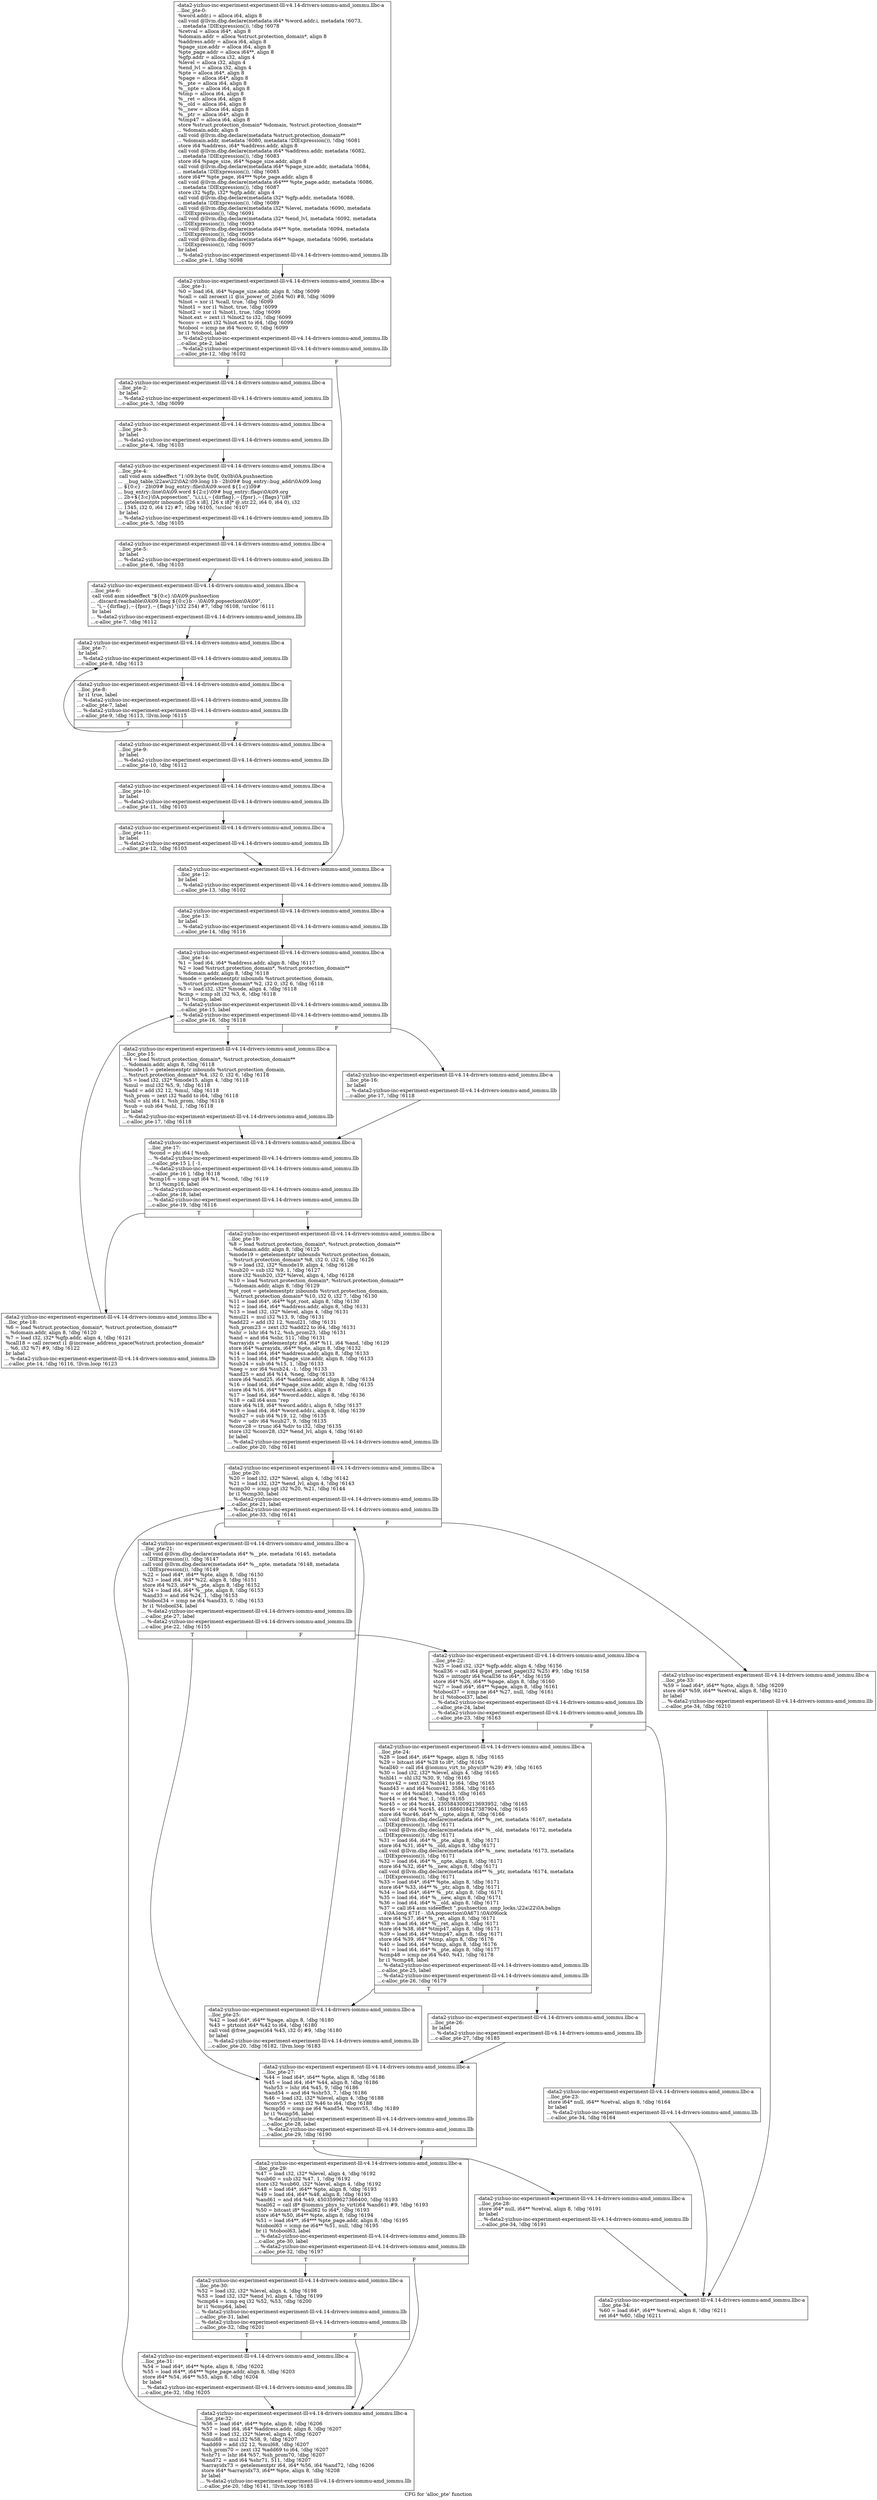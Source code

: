digraph "CFG for 'alloc_pte' function" {
	label="CFG for 'alloc_pte' function";

	Node0x561b9480cdb0 [shape=record,label="{-data2-yizhuo-inc-experiment-experiment-lll-v4.14-drivers-iommu-amd_iommu.llbc-a\l...lloc_pte-0:\l  %word.addr.i = alloca i64, align 8\l  call void @llvm.dbg.declare(metadata i64* %word.addr.i, metadata !6073,\l... metadata !DIExpression()), !dbg !6078\l  %retval = alloca i64*, align 8\l  %domain.addr = alloca %struct.protection_domain*, align 8\l  %address.addr = alloca i64, align 8\l  %page_size.addr = alloca i64, align 8\l  %pte_page.addr = alloca i64**, align 8\l  %gfp.addr = alloca i32, align 4\l  %level = alloca i32, align 4\l  %end_lvl = alloca i32, align 4\l  %pte = alloca i64*, align 8\l  %page = alloca i64*, align 8\l  %__pte = alloca i64, align 8\l  %__npte = alloca i64, align 8\l  %tmp = alloca i64, align 8\l  %__ret = alloca i64, align 8\l  %__old = alloca i64, align 8\l  %__new = alloca i64, align 8\l  %__ptr = alloca i64*, align 8\l  %tmp47 = alloca i64, align 8\l  store %struct.protection_domain* %domain, %struct.protection_domain**\l... %domain.addr, align 8\l  call void @llvm.dbg.declare(metadata %struct.protection_domain**\l... %domain.addr, metadata !6080, metadata !DIExpression()), !dbg !6081\l  store i64 %address, i64* %address.addr, align 8\l  call void @llvm.dbg.declare(metadata i64* %address.addr, metadata !6082,\l... metadata !DIExpression()), !dbg !6083\l  store i64 %page_size, i64* %page_size.addr, align 8\l  call void @llvm.dbg.declare(metadata i64* %page_size.addr, metadata !6084,\l... metadata !DIExpression()), !dbg !6085\l  store i64** %pte_page, i64*** %pte_page.addr, align 8\l  call void @llvm.dbg.declare(metadata i64*** %pte_page.addr, metadata !6086,\l... metadata !DIExpression()), !dbg !6087\l  store i32 %gfp, i32* %gfp.addr, align 4\l  call void @llvm.dbg.declare(metadata i32* %gfp.addr, metadata !6088,\l... metadata !DIExpression()), !dbg !6089\l  call void @llvm.dbg.declare(metadata i32* %level, metadata !6090, metadata\l... !DIExpression()), !dbg !6091\l  call void @llvm.dbg.declare(metadata i32* %end_lvl, metadata !6092, metadata\l... !DIExpression()), !dbg !6093\l  call void @llvm.dbg.declare(metadata i64** %pte, metadata !6094, metadata\l... !DIExpression()), !dbg !6095\l  call void @llvm.dbg.declare(metadata i64** %page, metadata !6096, metadata\l... !DIExpression()), !dbg !6097\l  br label\l... %-data2-yizhuo-inc-experiment-experiment-lll-v4.14-drivers-iommu-amd_iommu.llb\l...c-alloc_pte-1, !dbg !6098\l}"];
	Node0x561b9480cdb0 -> Node0x561b94818f20;
	Node0x561b94818f20 [shape=record,label="{-data2-yizhuo-inc-experiment-experiment-lll-v4.14-drivers-iommu-amd_iommu.llbc-a\l...lloc_pte-1: \l  %0 = load i64, i64* %page_size.addr, align 8, !dbg !6099\l  %call = call zeroext i1 @is_power_of_2(i64 %0) #8, !dbg !6099\l  %lnot = xor i1 %call, true, !dbg !6099\l  %lnot1 = xor i1 %lnot, true, !dbg !6099\l  %lnot2 = xor i1 %lnot1, true, !dbg !6099\l  %lnot.ext = zext i1 %lnot2 to i32, !dbg !6099\l  %conv = sext i32 %lnot.ext to i64, !dbg !6099\l  %tobool = icmp ne i64 %conv, 0, !dbg !6099\l  br i1 %tobool, label\l... %-data2-yizhuo-inc-experiment-experiment-lll-v4.14-drivers-iommu-amd_iommu.llb\l...c-alloc_pte-2, label\l... %-data2-yizhuo-inc-experiment-experiment-lll-v4.14-drivers-iommu-amd_iommu.llb\l...c-alloc_pte-12, !dbg !6102\l|{<s0>T|<s1>F}}"];
	Node0x561b94818f20:s0 -> Node0x561b94818f70;
	Node0x561b94818f20:s1 -> Node0x561b94819290;
	Node0x561b94818f70 [shape=record,label="{-data2-yizhuo-inc-experiment-experiment-lll-v4.14-drivers-iommu-amd_iommu.llbc-a\l...lloc_pte-2: \l  br label\l... %-data2-yizhuo-inc-experiment-experiment-lll-v4.14-drivers-iommu-amd_iommu.llb\l...c-alloc_pte-3, !dbg !6099\l}"];
	Node0x561b94818f70 -> Node0x561b94818fc0;
	Node0x561b94818fc0 [shape=record,label="{-data2-yizhuo-inc-experiment-experiment-lll-v4.14-drivers-iommu-amd_iommu.llbc-a\l...lloc_pte-3: \l  br label\l... %-data2-yizhuo-inc-experiment-experiment-lll-v4.14-drivers-iommu-amd_iommu.llb\l...c-alloc_pte-4, !dbg !6103\l}"];
	Node0x561b94818fc0 -> Node0x561b94819010;
	Node0x561b94819010 [shape=record,label="{-data2-yizhuo-inc-experiment-experiment-lll-v4.14-drivers-iommu-amd_iommu.llbc-a\l...lloc_pte-4: \l  call void asm sideeffect \"1:\\09.byte 0x0f, 0x0b\\0A.pushsection\l... __bug_table,\\22aw\\22\\0A2:\\09.long 1b - 2b\\09# bug_entry::bug_addr\\0A\\09.long\l... $\{0:c\} - 2b\\09# bug_entry::file\\0A\\09.word $\{1:c\}\\09#\l... bug_entry::line\\0A\\09.word $\{2:c\}\\09# bug_entry::flags\\0A\\09.org\l... 2b+$\{3:c\}\\0A.popsection\", \"i,i,i,i,~\{dirflag\},~\{fpsr\},~\{flags\}\"(i8*\l... getelementptr inbounds ([26 x i8], [26 x i8]* @.str.22, i64 0, i64 0), i32\l... 1345, i32 0, i64 12) #7, !dbg !6105, !srcloc !6107\l  br label\l... %-data2-yizhuo-inc-experiment-experiment-lll-v4.14-drivers-iommu-amd_iommu.llb\l...c-alloc_pte-5, !dbg !6105\l}"];
	Node0x561b94819010 -> Node0x561b94819060;
	Node0x561b94819060 [shape=record,label="{-data2-yizhuo-inc-experiment-experiment-lll-v4.14-drivers-iommu-amd_iommu.llbc-a\l...lloc_pte-5: \l  br label\l... %-data2-yizhuo-inc-experiment-experiment-lll-v4.14-drivers-iommu-amd_iommu.llb\l...c-alloc_pte-6, !dbg !6103\l}"];
	Node0x561b94819060 -> Node0x561b948190b0;
	Node0x561b948190b0 [shape=record,label="{-data2-yizhuo-inc-experiment-experiment-lll-v4.14-drivers-iommu-amd_iommu.llbc-a\l...lloc_pte-6: \l  call void asm sideeffect \"$\{0:c\}:\\0A\\09.pushsection\l... .discard.reachable\\0A\\09.long $\{0:c\}b - .\\0A\\09.popsection\\0A\\09\",\l... \"i,~\{dirflag\},~\{fpsr\},~\{flags\}\"(i32 254) #7, !dbg !6108, !srcloc !6111\l  br label\l... %-data2-yizhuo-inc-experiment-experiment-lll-v4.14-drivers-iommu-amd_iommu.llb\l...c-alloc_pte-7, !dbg !6112\l}"];
	Node0x561b948190b0 -> Node0x561b94819100;
	Node0x561b94819100 [shape=record,label="{-data2-yizhuo-inc-experiment-experiment-lll-v4.14-drivers-iommu-amd_iommu.llbc-a\l...lloc_pte-7: \l  br label\l... %-data2-yizhuo-inc-experiment-experiment-lll-v4.14-drivers-iommu-amd_iommu.llb\l...c-alloc_pte-8, !dbg !6113\l}"];
	Node0x561b94819100 -> Node0x561b94819150;
	Node0x561b94819150 [shape=record,label="{-data2-yizhuo-inc-experiment-experiment-lll-v4.14-drivers-iommu-amd_iommu.llbc-a\l...lloc_pte-8: \l  br i1 true, label\l... %-data2-yizhuo-inc-experiment-experiment-lll-v4.14-drivers-iommu-amd_iommu.llb\l...c-alloc_pte-7, label\l... %-data2-yizhuo-inc-experiment-experiment-lll-v4.14-drivers-iommu-amd_iommu.llb\l...c-alloc_pte-9, !dbg !6113, !llvm.loop !6115\l|{<s0>T|<s1>F}}"];
	Node0x561b94819150:s0 -> Node0x561b94819100;
	Node0x561b94819150:s1 -> Node0x561b948191a0;
	Node0x561b948191a0 [shape=record,label="{-data2-yizhuo-inc-experiment-experiment-lll-v4.14-drivers-iommu-amd_iommu.llbc-a\l...lloc_pte-9: \l  br label\l... %-data2-yizhuo-inc-experiment-experiment-lll-v4.14-drivers-iommu-amd_iommu.llb\l...c-alloc_pte-10, !dbg !6112\l}"];
	Node0x561b948191a0 -> Node0x561b948191f0;
	Node0x561b948191f0 [shape=record,label="{-data2-yizhuo-inc-experiment-experiment-lll-v4.14-drivers-iommu-amd_iommu.llbc-a\l...lloc_pte-10: \l  br label\l... %-data2-yizhuo-inc-experiment-experiment-lll-v4.14-drivers-iommu-amd_iommu.llb\l...c-alloc_pte-11, !dbg !6103\l}"];
	Node0x561b948191f0 -> Node0x561b94819240;
	Node0x561b94819240 [shape=record,label="{-data2-yizhuo-inc-experiment-experiment-lll-v4.14-drivers-iommu-amd_iommu.llbc-a\l...lloc_pte-11: \l  br label\l... %-data2-yizhuo-inc-experiment-experiment-lll-v4.14-drivers-iommu-amd_iommu.llb\l...c-alloc_pte-12, !dbg !6103\l}"];
	Node0x561b94819240 -> Node0x561b94819290;
	Node0x561b94819290 [shape=record,label="{-data2-yizhuo-inc-experiment-experiment-lll-v4.14-drivers-iommu-amd_iommu.llbc-a\l...lloc_pte-12: \l  br label\l... %-data2-yizhuo-inc-experiment-experiment-lll-v4.14-drivers-iommu-amd_iommu.llb\l...c-alloc_pte-13, !dbg !6102\l}"];
	Node0x561b94819290 -> Node0x561b948192e0;
	Node0x561b948192e0 [shape=record,label="{-data2-yizhuo-inc-experiment-experiment-lll-v4.14-drivers-iommu-amd_iommu.llbc-a\l...lloc_pte-13: \l  br label\l... %-data2-yizhuo-inc-experiment-experiment-lll-v4.14-drivers-iommu-amd_iommu.llb\l...c-alloc_pte-14, !dbg !6116\l}"];
	Node0x561b948192e0 -> Node0x561b94819330;
	Node0x561b94819330 [shape=record,label="{-data2-yizhuo-inc-experiment-experiment-lll-v4.14-drivers-iommu-amd_iommu.llbc-a\l...lloc_pte-14: \l  %1 = load i64, i64* %address.addr, align 8, !dbg !6117\l  %2 = load %struct.protection_domain*, %struct.protection_domain**\l... %domain.addr, align 8, !dbg !6118\l  %mode = getelementptr inbounds %struct.protection_domain,\l... %struct.protection_domain* %2, i32 0, i32 6, !dbg !6118\l  %3 = load i32, i32* %mode, align 4, !dbg !6118\l  %cmp = icmp slt i32 %3, 6, !dbg !6118\l  br i1 %cmp, label\l... %-data2-yizhuo-inc-experiment-experiment-lll-v4.14-drivers-iommu-amd_iommu.llb\l...c-alloc_pte-15, label\l... %-data2-yizhuo-inc-experiment-experiment-lll-v4.14-drivers-iommu-amd_iommu.llb\l...c-alloc_pte-16, !dbg !6118\l|{<s0>T|<s1>F}}"];
	Node0x561b94819330:s0 -> Node0x561b94819380;
	Node0x561b94819330:s1 -> Node0x561b948193d0;
	Node0x561b94819380 [shape=record,label="{-data2-yizhuo-inc-experiment-experiment-lll-v4.14-drivers-iommu-amd_iommu.llbc-a\l...lloc_pte-15: \l  %4 = load %struct.protection_domain*, %struct.protection_domain**\l... %domain.addr, align 8, !dbg !6118\l  %mode15 = getelementptr inbounds %struct.protection_domain,\l... %struct.protection_domain* %4, i32 0, i32 6, !dbg !6118\l  %5 = load i32, i32* %mode15, align 4, !dbg !6118\l  %mul = mul i32 %5, 9, !dbg !6118\l  %add = add i32 12, %mul, !dbg !6118\l  %sh_prom = zext i32 %add to i64, !dbg !6118\l  %shl = shl i64 1, %sh_prom, !dbg !6118\l  %sub = sub i64 %shl, 1, !dbg !6118\l  br label\l... %-data2-yizhuo-inc-experiment-experiment-lll-v4.14-drivers-iommu-amd_iommu.llb\l...c-alloc_pte-17, !dbg !6118\l}"];
	Node0x561b94819380 -> Node0x561b94819420;
	Node0x561b948193d0 [shape=record,label="{-data2-yizhuo-inc-experiment-experiment-lll-v4.14-drivers-iommu-amd_iommu.llbc-a\l...lloc_pte-16: \l  br label\l... %-data2-yizhuo-inc-experiment-experiment-lll-v4.14-drivers-iommu-amd_iommu.llb\l...c-alloc_pte-17, !dbg !6118\l}"];
	Node0x561b948193d0 -> Node0x561b94819420;
	Node0x561b94819420 [shape=record,label="{-data2-yizhuo-inc-experiment-experiment-lll-v4.14-drivers-iommu-amd_iommu.llbc-a\l...lloc_pte-17: \l  %cond = phi i64 [ %sub,\l... %-data2-yizhuo-inc-experiment-experiment-lll-v4.14-drivers-iommu-amd_iommu.llb\l...c-alloc_pte-15 ], [ -1,\l... %-data2-yizhuo-inc-experiment-experiment-lll-v4.14-drivers-iommu-amd_iommu.llb\l...c-alloc_pte-16 ], !dbg !6118\l  %cmp16 = icmp ugt i64 %1, %cond, !dbg !6119\l  br i1 %cmp16, label\l... %-data2-yizhuo-inc-experiment-experiment-lll-v4.14-drivers-iommu-amd_iommu.llb\l...c-alloc_pte-18, label\l... %-data2-yizhuo-inc-experiment-experiment-lll-v4.14-drivers-iommu-amd_iommu.llb\l...c-alloc_pte-19, !dbg !6116\l|{<s0>T|<s1>F}}"];
	Node0x561b94819420:s0 -> Node0x561b94819470;
	Node0x561b94819420:s1 -> Node0x561b948194c0;
	Node0x561b94819470 [shape=record,label="{-data2-yizhuo-inc-experiment-experiment-lll-v4.14-drivers-iommu-amd_iommu.llbc-a\l...lloc_pte-18: \l  %6 = load %struct.protection_domain*, %struct.protection_domain**\l... %domain.addr, align 8, !dbg !6120\l  %7 = load i32, i32* %gfp.addr, align 4, !dbg !6121\l  %call18 = call zeroext i1 @increase_address_space(%struct.protection_domain*\l... %6, i32 %7) #9, !dbg !6122\l  br label\l... %-data2-yizhuo-inc-experiment-experiment-lll-v4.14-drivers-iommu-amd_iommu.llb\l...c-alloc_pte-14, !dbg !6116, !llvm.loop !6123\l}"];
	Node0x561b94819470 -> Node0x561b94819330;
	Node0x561b948194c0 [shape=record,label="{-data2-yizhuo-inc-experiment-experiment-lll-v4.14-drivers-iommu-amd_iommu.llbc-a\l...lloc_pte-19: \l  %8 = load %struct.protection_domain*, %struct.protection_domain**\l... %domain.addr, align 8, !dbg !6125\l  %mode19 = getelementptr inbounds %struct.protection_domain,\l... %struct.protection_domain* %8, i32 0, i32 6, !dbg !6126\l  %9 = load i32, i32* %mode19, align 4, !dbg !6126\l  %sub20 = sub i32 %9, 1, !dbg !6127\l  store i32 %sub20, i32* %level, align 4, !dbg !6128\l  %10 = load %struct.protection_domain*, %struct.protection_domain**\l... %domain.addr, align 8, !dbg !6129\l  %pt_root = getelementptr inbounds %struct.protection_domain,\l... %struct.protection_domain* %10, i32 0, i32 7, !dbg !6130\l  %11 = load i64*, i64** %pt_root, align 8, !dbg !6130\l  %12 = load i64, i64* %address.addr, align 8, !dbg !6131\l  %13 = load i32, i32* %level, align 4, !dbg !6131\l  %mul21 = mul i32 %13, 9, !dbg !6131\l  %add22 = add i32 12, %mul21, !dbg !6131\l  %sh_prom23 = zext i32 %add22 to i64, !dbg !6131\l  %shr = lshr i64 %12, %sh_prom23, !dbg !6131\l  %and = and i64 %shr, 511, !dbg !6131\l  %arrayidx = getelementptr i64, i64* %11, i64 %and, !dbg !6129\l  store i64* %arrayidx, i64** %pte, align 8, !dbg !6132\l  %14 = load i64, i64* %address.addr, align 8, !dbg !6133\l  %15 = load i64, i64* %page_size.addr, align 8, !dbg !6133\l  %sub24 = sub i64 %15, 1, !dbg !6133\l  %neg = xor i64 %sub24, -1, !dbg !6133\l  %and25 = and i64 %14, %neg, !dbg !6133\l  store i64 %and25, i64* %address.addr, align 8, !dbg !6134\l  %16 = load i64, i64* %page_size.addr, align 8, !dbg !6135\l  store i64 %16, i64* %word.addr.i, align 8\l  %17 = load i64, i64* %word.addr.i, align 8, !dbg !6136\l  %18 = call i64 asm \"rep\l  store i64 %18, i64* %word.addr.i, align 8, !dbg !6137\l  %19 = load i64, i64* %word.addr.i, align 8, !dbg !6139\l  %sub27 = sub i64 %19, 12, !dbg !6135\l  %div = udiv i64 %sub27, 9, !dbg !6135\l  %conv28 = trunc i64 %div to i32, !dbg !6135\l  store i32 %conv28, i32* %end_lvl, align 4, !dbg !6140\l  br label\l... %-data2-yizhuo-inc-experiment-experiment-lll-v4.14-drivers-iommu-amd_iommu.llb\l...c-alloc_pte-20, !dbg !6141\l}"];
	Node0x561b948194c0 -> Node0x561b94819510;
	Node0x561b94819510 [shape=record,label="{-data2-yizhuo-inc-experiment-experiment-lll-v4.14-drivers-iommu-amd_iommu.llbc-a\l...lloc_pte-20: \l  %20 = load i32, i32* %level, align 4, !dbg !6142\l  %21 = load i32, i32* %end_lvl, align 4, !dbg !6143\l  %cmp30 = icmp sgt i32 %20, %21, !dbg !6144\l  br i1 %cmp30, label\l... %-data2-yizhuo-inc-experiment-experiment-lll-v4.14-drivers-iommu-amd_iommu.llb\l...c-alloc_pte-21, label\l... %-data2-yizhuo-inc-experiment-experiment-lll-v4.14-drivers-iommu-amd_iommu.llb\l...c-alloc_pte-33, !dbg !6141\l|{<s0>T|<s1>F}}"];
	Node0x561b94819510:s0 -> Node0x561b94819560;
	Node0x561b94819510:s1 -> Node0x561b94819920;
	Node0x561b94819560 [shape=record,label="{-data2-yizhuo-inc-experiment-experiment-lll-v4.14-drivers-iommu-amd_iommu.llbc-a\l...lloc_pte-21: \l  call void @llvm.dbg.declare(metadata i64* %__pte, metadata !6145, metadata\l... !DIExpression()), !dbg !6147\l  call void @llvm.dbg.declare(metadata i64* %__npte, metadata !6148, metadata\l... !DIExpression()), !dbg !6149\l  %22 = load i64*, i64** %pte, align 8, !dbg !6150\l  %23 = load i64, i64* %22, align 8, !dbg !6151\l  store i64 %23, i64* %__pte, align 8, !dbg !6152\l  %24 = load i64, i64* %__pte, align 8, !dbg !6153\l  %and33 = and i64 %24, 1, !dbg !6153\l  %tobool34 = icmp ne i64 %and33, 0, !dbg !6153\l  br i1 %tobool34, label\l... %-data2-yizhuo-inc-experiment-experiment-lll-v4.14-drivers-iommu-amd_iommu.llb\l...c-alloc_pte-27, label\l... %-data2-yizhuo-inc-experiment-experiment-lll-v4.14-drivers-iommu-amd_iommu.llb\l...c-alloc_pte-22, !dbg !6155\l|{<s0>T|<s1>F}}"];
	Node0x561b94819560:s0 -> Node0x561b94819740;
	Node0x561b94819560:s1 -> Node0x561b948195b0;
	Node0x561b948195b0 [shape=record,label="{-data2-yizhuo-inc-experiment-experiment-lll-v4.14-drivers-iommu-amd_iommu.llbc-a\l...lloc_pte-22: \l  %25 = load i32, i32* %gfp.addr, align 4, !dbg !6156\l  %call36 = call i64 @get_zeroed_page(i32 %25) #9, !dbg !6158\l  %26 = inttoptr i64 %call36 to i64*, !dbg !6159\l  store i64* %26, i64** %page, align 8, !dbg !6160\l  %27 = load i64*, i64** %page, align 8, !dbg !6161\l  %tobool37 = icmp ne i64* %27, null, !dbg !6161\l  br i1 %tobool37, label\l... %-data2-yizhuo-inc-experiment-experiment-lll-v4.14-drivers-iommu-amd_iommu.llb\l...c-alloc_pte-24, label\l... %-data2-yizhuo-inc-experiment-experiment-lll-v4.14-drivers-iommu-amd_iommu.llb\l...c-alloc_pte-23, !dbg !6163\l|{<s0>T|<s1>F}}"];
	Node0x561b948195b0:s0 -> Node0x561b94819650;
	Node0x561b948195b0:s1 -> Node0x561b94819600;
	Node0x561b94819600 [shape=record,label="{-data2-yizhuo-inc-experiment-experiment-lll-v4.14-drivers-iommu-amd_iommu.llbc-a\l...lloc_pte-23: \l  store i64* null, i64** %retval, align 8, !dbg !6164\l  br label\l... %-data2-yizhuo-inc-experiment-experiment-lll-v4.14-drivers-iommu-amd_iommu.llb\l...c-alloc_pte-34, !dbg !6164\l}"];
	Node0x561b94819600 -> Node0x561b94819970;
	Node0x561b94819650 [shape=record,label="{-data2-yizhuo-inc-experiment-experiment-lll-v4.14-drivers-iommu-amd_iommu.llbc-a\l...lloc_pte-24: \l  %28 = load i64*, i64** %page, align 8, !dbg !6165\l  %29 = bitcast i64* %28 to i8*, !dbg !6165\l  %call40 = call i64 @iommu_virt_to_phys(i8* %29) #9, !dbg !6165\l  %30 = load i32, i32* %level, align 4, !dbg !6165\l  %shl41 = shl i32 %30, 9, !dbg !6165\l  %conv42 = sext i32 %shl41 to i64, !dbg !6165\l  %and43 = and i64 %conv42, 3584, !dbg !6165\l  %or = or i64 %call40, %and43, !dbg !6165\l  %or44 = or i64 %or, 1, !dbg !6165\l  %or45 = or i64 %or44, 2305843009213693952, !dbg !6165\l  %or46 = or i64 %or45, 4611686018427387904, !dbg !6165\l  store i64 %or46, i64* %__npte, align 8, !dbg !6166\l  call void @llvm.dbg.declare(metadata i64* %__ret, metadata !6167, metadata\l... !DIExpression()), !dbg !6171\l  call void @llvm.dbg.declare(metadata i64* %__old, metadata !6172, metadata\l... !DIExpression()), !dbg !6171\l  %31 = load i64, i64* %__pte, align 8, !dbg !6171\l  store i64 %31, i64* %__old, align 8, !dbg !6171\l  call void @llvm.dbg.declare(metadata i64* %__new, metadata !6173, metadata\l... !DIExpression()), !dbg !6171\l  %32 = load i64, i64* %__npte, align 8, !dbg !6171\l  store i64 %32, i64* %__new, align 8, !dbg !6171\l  call void @llvm.dbg.declare(metadata i64** %__ptr, metadata !6174, metadata\l... !DIExpression()), !dbg !6171\l  %33 = load i64*, i64** %pte, align 8, !dbg !6171\l  store i64* %33, i64** %__ptr, align 8, !dbg !6171\l  %34 = load i64*, i64** %__ptr, align 8, !dbg !6171\l  %35 = load i64, i64* %__new, align 8, !dbg !6171\l  %36 = load i64, i64* %__old, align 8, !dbg !6171\l  %37 = call i64 asm sideeffect \".pushsection .smp_locks,\\22a\\22\\0A.balign\l... 4\\0A.long 671f - .\\0A.popsection\\0A671:\\0A\\09lock\l  store i64 %37, i64* %__ret, align 8, !dbg !6171\l  %38 = load i64, i64* %__ret, align 8, !dbg !6171\l  store i64 %38, i64* %tmp47, align 8, !dbg !6171\l  %39 = load i64, i64* %tmp47, align 8, !dbg !6171\l  store i64 %39, i64* %tmp, align 8, !dbg !6176\l  %40 = load i64, i64* %tmp, align 8, !dbg !6176\l  %41 = load i64, i64* %__pte, align 8, !dbg !6177\l  %cmp48 = icmp ne i64 %40, %41, !dbg !6178\l  br i1 %cmp48, label\l... %-data2-yizhuo-inc-experiment-experiment-lll-v4.14-drivers-iommu-amd_iommu.llb\l...c-alloc_pte-25, label\l... %-data2-yizhuo-inc-experiment-experiment-lll-v4.14-drivers-iommu-amd_iommu.llb\l...c-alloc_pte-26, !dbg !6179\l|{<s0>T|<s1>F}}"];
	Node0x561b94819650:s0 -> Node0x561b948196a0;
	Node0x561b94819650:s1 -> Node0x561b948196f0;
	Node0x561b948196a0 [shape=record,label="{-data2-yizhuo-inc-experiment-experiment-lll-v4.14-drivers-iommu-amd_iommu.llbc-a\l...lloc_pte-25: \l  %42 = load i64*, i64** %page, align 8, !dbg !6180\l  %43 = ptrtoint i64* %42 to i64, !dbg !6180\l  call void @free_pages(i64 %43, i32 0) #9, !dbg !6180\l  br label\l... %-data2-yizhuo-inc-experiment-experiment-lll-v4.14-drivers-iommu-amd_iommu.llb\l...c-alloc_pte-20, !dbg !6182, !llvm.loop !6183\l}"];
	Node0x561b948196a0 -> Node0x561b94819510;
	Node0x561b948196f0 [shape=record,label="{-data2-yizhuo-inc-experiment-experiment-lll-v4.14-drivers-iommu-amd_iommu.llbc-a\l...lloc_pte-26: \l  br label\l... %-data2-yizhuo-inc-experiment-experiment-lll-v4.14-drivers-iommu-amd_iommu.llb\l...c-alloc_pte-27, !dbg !6185\l}"];
	Node0x561b948196f0 -> Node0x561b94819740;
	Node0x561b94819740 [shape=record,label="{-data2-yizhuo-inc-experiment-experiment-lll-v4.14-drivers-iommu-amd_iommu.llbc-a\l...lloc_pte-27: \l  %44 = load i64*, i64** %pte, align 8, !dbg !6186\l  %45 = load i64, i64* %44, align 8, !dbg !6186\l  %shr53 = lshr i64 %45, 9, !dbg !6186\l  %and54 = and i64 %shr53, 7, !dbg !6186\l  %46 = load i32, i32* %level, align 4, !dbg !6188\l  %conv55 = sext i32 %46 to i64, !dbg !6188\l  %cmp56 = icmp ne i64 %and54, %conv55, !dbg !6189\l  br i1 %cmp56, label\l... %-data2-yizhuo-inc-experiment-experiment-lll-v4.14-drivers-iommu-amd_iommu.llb\l...c-alloc_pte-28, label\l... %-data2-yizhuo-inc-experiment-experiment-lll-v4.14-drivers-iommu-amd_iommu.llb\l...c-alloc_pte-29, !dbg !6190\l|{<s0>T|<s1>F}}"];
	Node0x561b94819740:s0 -> Node0x561b94819790;
	Node0x561b94819740:s1 -> Node0x561b948197e0;
	Node0x561b94819790 [shape=record,label="{-data2-yizhuo-inc-experiment-experiment-lll-v4.14-drivers-iommu-amd_iommu.llbc-a\l...lloc_pte-28: \l  store i64* null, i64** %retval, align 8, !dbg !6191\l  br label\l... %-data2-yizhuo-inc-experiment-experiment-lll-v4.14-drivers-iommu-amd_iommu.llb\l...c-alloc_pte-34, !dbg !6191\l}"];
	Node0x561b94819790 -> Node0x561b94819970;
	Node0x561b948197e0 [shape=record,label="{-data2-yizhuo-inc-experiment-experiment-lll-v4.14-drivers-iommu-amd_iommu.llbc-a\l...lloc_pte-29: \l  %47 = load i32, i32* %level, align 4, !dbg !6192\l  %sub60 = sub i32 %47, 1, !dbg !6192\l  store i32 %sub60, i32* %level, align 4, !dbg !6192\l  %48 = load i64*, i64** %pte, align 8, !dbg !6193\l  %49 = load i64, i64* %48, align 8, !dbg !6193\l  %and61 = and i64 %49, 4503599627366400, !dbg !6193\l  %call62 = call i8* @iommu_phys_to_virt(i64 %and61) #9, !dbg !6193\l  %50 = bitcast i8* %call62 to i64*, !dbg !6193\l  store i64* %50, i64** %pte, align 8, !dbg !6194\l  %51 = load i64**, i64*** %pte_page.addr, align 8, !dbg !6195\l  %tobool63 = icmp ne i64** %51, null, !dbg !6195\l  br i1 %tobool63, label\l... %-data2-yizhuo-inc-experiment-experiment-lll-v4.14-drivers-iommu-amd_iommu.llb\l...c-alloc_pte-30, label\l... %-data2-yizhuo-inc-experiment-experiment-lll-v4.14-drivers-iommu-amd_iommu.llb\l...c-alloc_pte-32, !dbg !6197\l|{<s0>T|<s1>F}}"];
	Node0x561b948197e0:s0 -> Node0x561b94819830;
	Node0x561b948197e0:s1 -> Node0x561b948198d0;
	Node0x561b94819830 [shape=record,label="{-data2-yizhuo-inc-experiment-experiment-lll-v4.14-drivers-iommu-amd_iommu.llbc-a\l...lloc_pte-30: \l  %52 = load i32, i32* %level, align 4, !dbg !6198\l  %53 = load i32, i32* %end_lvl, align 4, !dbg !6199\l  %cmp64 = icmp eq i32 %52, %53, !dbg !6200\l  br i1 %cmp64, label\l... %-data2-yizhuo-inc-experiment-experiment-lll-v4.14-drivers-iommu-amd_iommu.llb\l...c-alloc_pte-31, label\l... %-data2-yizhuo-inc-experiment-experiment-lll-v4.14-drivers-iommu-amd_iommu.llb\l...c-alloc_pte-32, !dbg !6201\l|{<s0>T|<s1>F}}"];
	Node0x561b94819830:s0 -> Node0x561b94819880;
	Node0x561b94819830:s1 -> Node0x561b948198d0;
	Node0x561b94819880 [shape=record,label="{-data2-yizhuo-inc-experiment-experiment-lll-v4.14-drivers-iommu-amd_iommu.llbc-a\l...lloc_pte-31: \l  %54 = load i64*, i64** %pte, align 8, !dbg !6202\l  %55 = load i64**, i64*** %pte_page.addr, align 8, !dbg !6203\l  store i64* %54, i64** %55, align 8, !dbg !6204\l  br label\l... %-data2-yizhuo-inc-experiment-experiment-lll-v4.14-drivers-iommu-amd_iommu.llb\l...c-alloc_pte-32, !dbg !6205\l}"];
	Node0x561b94819880 -> Node0x561b948198d0;
	Node0x561b948198d0 [shape=record,label="{-data2-yizhuo-inc-experiment-experiment-lll-v4.14-drivers-iommu-amd_iommu.llbc-a\l...lloc_pte-32: \l  %56 = load i64*, i64** %pte, align 8, !dbg !6206\l  %57 = load i64, i64* %address.addr, align 8, !dbg !6207\l  %58 = load i32, i32* %level, align 4, !dbg !6207\l  %mul68 = mul i32 %58, 9, !dbg !6207\l  %add69 = add i32 12, %mul68, !dbg !6207\l  %sh_prom70 = zext i32 %add69 to i64, !dbg !6207\l  %shr71 = lshr i64 %57, %sh_prom70, !dbg !6207\l  %and72 = and i64 %shr71, 511, !dbg !6207\l  %arrayidx73 = getelementptr i64, i64* %56, i64 %and72, !dbg !6206\l  store i64* %arrayidx73, i64** %pte, align 8, !dbg !6208\l  br label\l... %-data2-yizhuo-inc-experiment-experiment-lll-v4.14-drivers-iommu-amd_iommu.llb\l...c-alloc_pte-20, !dbg !6141, !llvm.loop !6183\l}"];
	Node0x561b948198d0 -> Node0x561b94819510;
	Node0x561b94819920 [shape=record,label="{-data2-yizhuo-inc-experiment-experiment-lll-v4.14-drivers-iommu-amd_iommu.llbc-a\l...lloc_pte-33: \l  %59 = load i64*, i64** %pte, align 8, !dbg !6209\l  store i64* %59, i64** %retval, align 8, !dbg !6210\l  br label\l... %-data2-yizhuo-inc-experiment-experiment-lll-v4.14-drivers-iommu-amd_iommu.llb\l...c-alloc_pte-34, !dbg !6210\l}"];
	Node0x561b94819920 -> Node0x561b94819970;
	Node0x561b94819970 [shape=record,label="{-data2-yizhuo-inc-experiment-experiment-lll-v4.14-drivers-iommu-amd_iommu.llbc-a\l...lloc_pte-34: \l  %60 = load i64*, i64** %retval, align 8, !dbg !6211\l  ret i64* %60, !dbg !6211\l}"];
}
